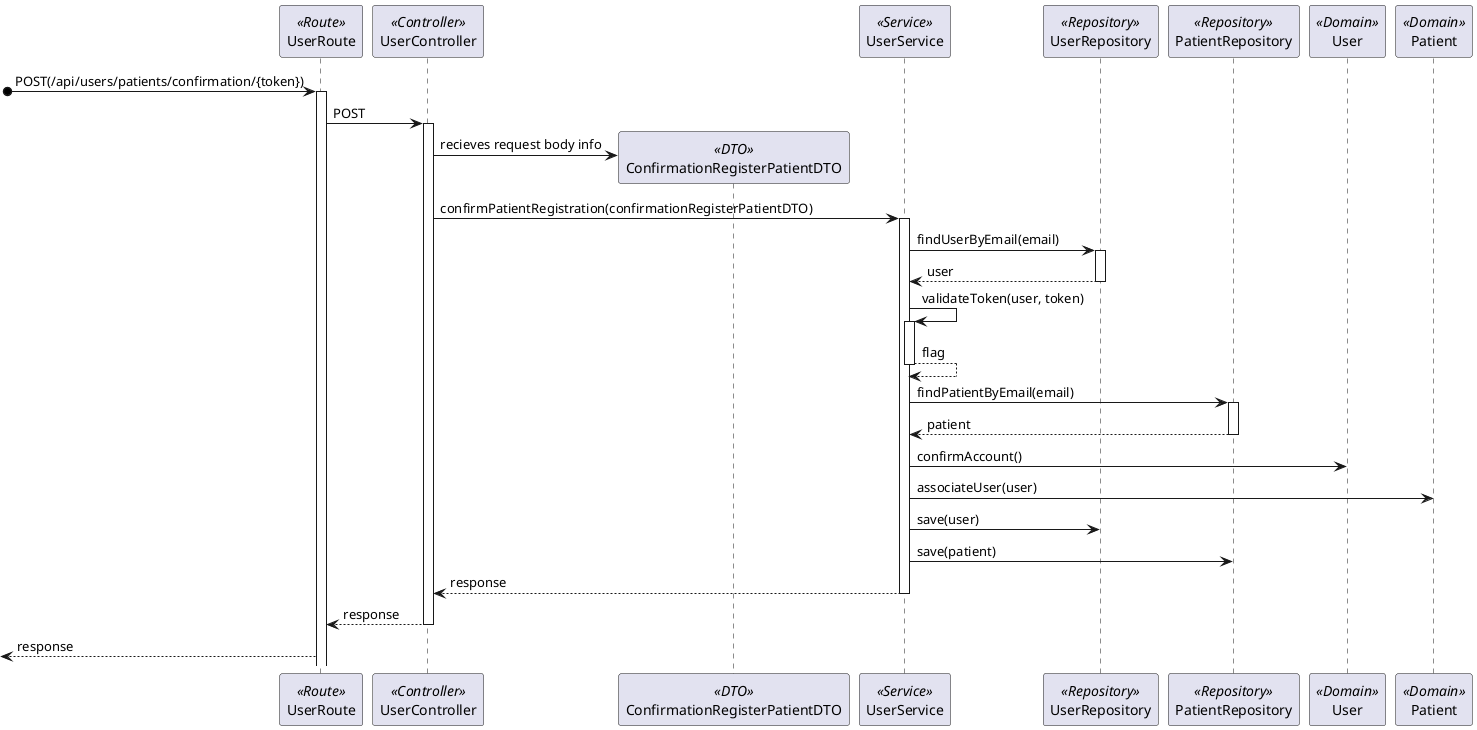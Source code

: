 ```plantuml
@startuml Process_View_Posterior_Confirmation
participant UserRoute as Route <<Route>>
participant UserController as Controller <<Controller>>
participant ConfirmationRegisterPatientDTO as ConfirmationDTO <<DTO>>
participant UserService as Service <<Service>>
participant UserRepository as Repository <<Repository>>
participant PatientRepository as PatientRepository <<Repository>> 
participant User as Domain <<Domain>>
participant Patient as Patient <<Domain>>
[o-> Route : POST(/api/users/patients/confirmation/{token})
activate Route
Route -> Controller : POST
activate Controller
Controller -> ConfirmationDTO** : recieves request body info
Controller -> Service : confirmPatientRegistration(confirmationRegisterPatientDTO)
activate Service
Service -> Repository : findUserByEmail(email)
activate Repository
return user
Service -> Service : validateToken(user, token)
activate Service
return flag
Service -> PatientRepository : findPatientByEmail(email)
activate PatientRepository
return patient
Service -> Domain : confirmAccount()
Service -> Patient : associateUser(user)
Service -> Repository : save(user)
Service -> PatientRepository : save(patient)
return response
return response
<-- Route : response
@enduml
```